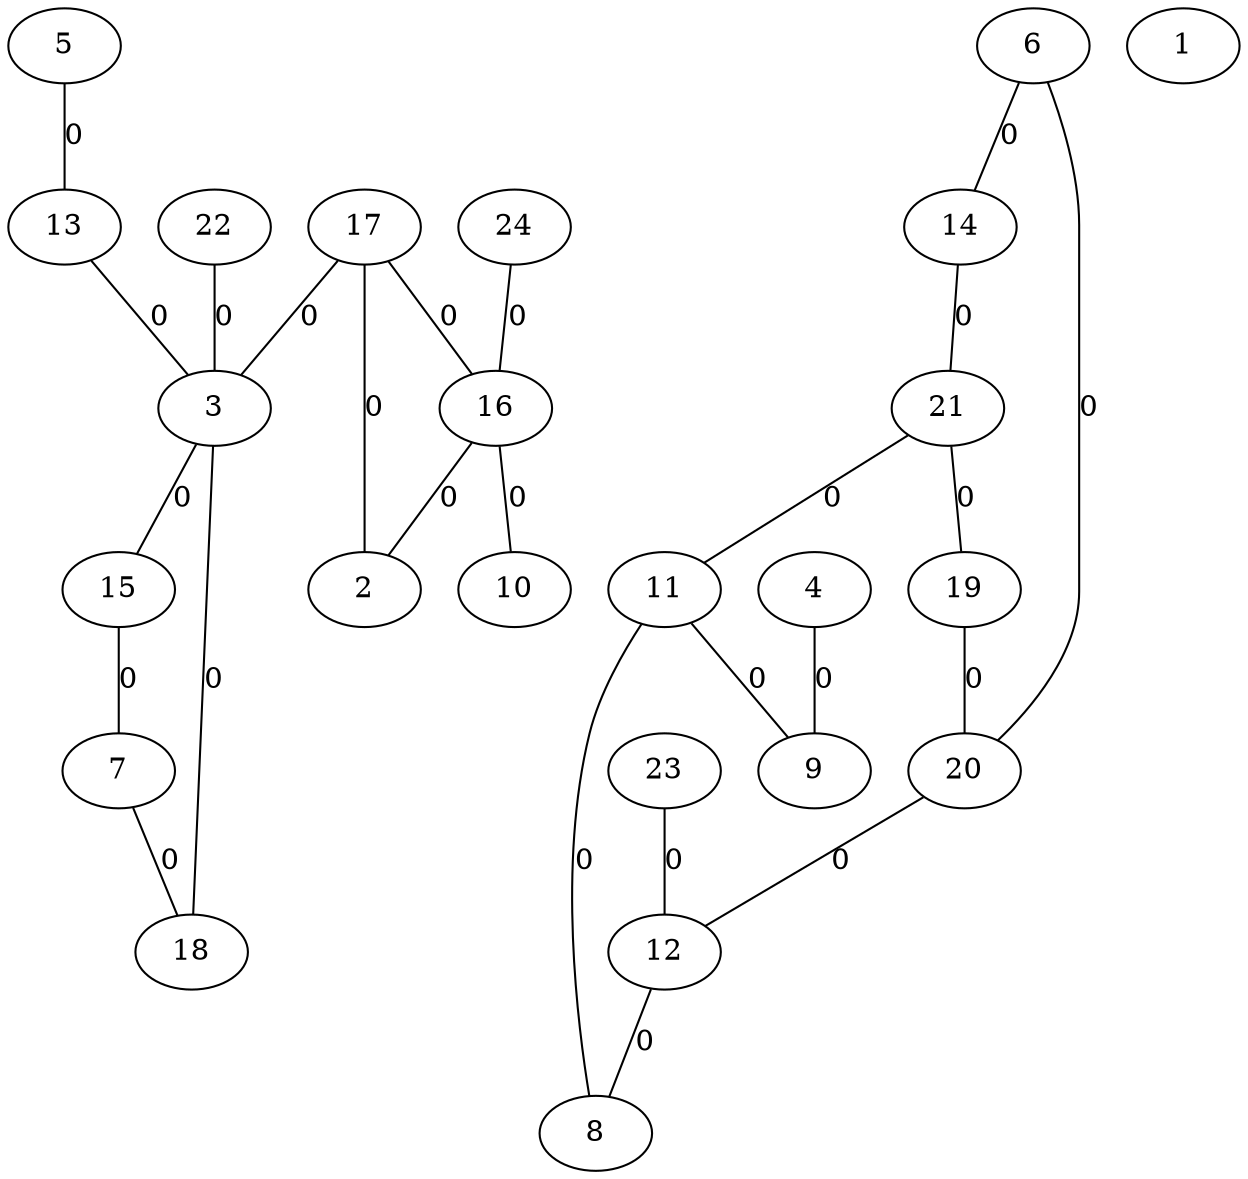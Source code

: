 graph G {
5;
13;
3;
6;
14;
15;
7;
11;
8;
9;
16;
10;
4;
2;
18;
17;
19;
20;
12;
21;
22;
1;
23;
24;
5 -- 13  [label=0];
13 -- 3  [label=0];
3 -- 15  [label=0];
6 -- 14  [label=0];
14 -- 21  [label=0];
15 -- 7  [label=0];
7 -- 18  [label=0];
11 -- 8  [label=0];
11 -- 9  [label=0];
16 -- 10  [label=0];
16 -- 2  [label=0];
4 -- 9  [label=0];
17 -- 16  [label=0];
17 -- 3  [label=0];
19 -- 20  [label=0];
20 -- 12  [label=0];
12 -- 8  [label=0];
21 -- 19  [label=0];
21 -- 11  [label=0];
22 -- 3  [label=0];
23 -- 12  [label=0];
24 -- 16  [label=0];
17 -- 2  [label=0];
3 -- 18  [label=0];
6 -- 20  [label=0];
}
